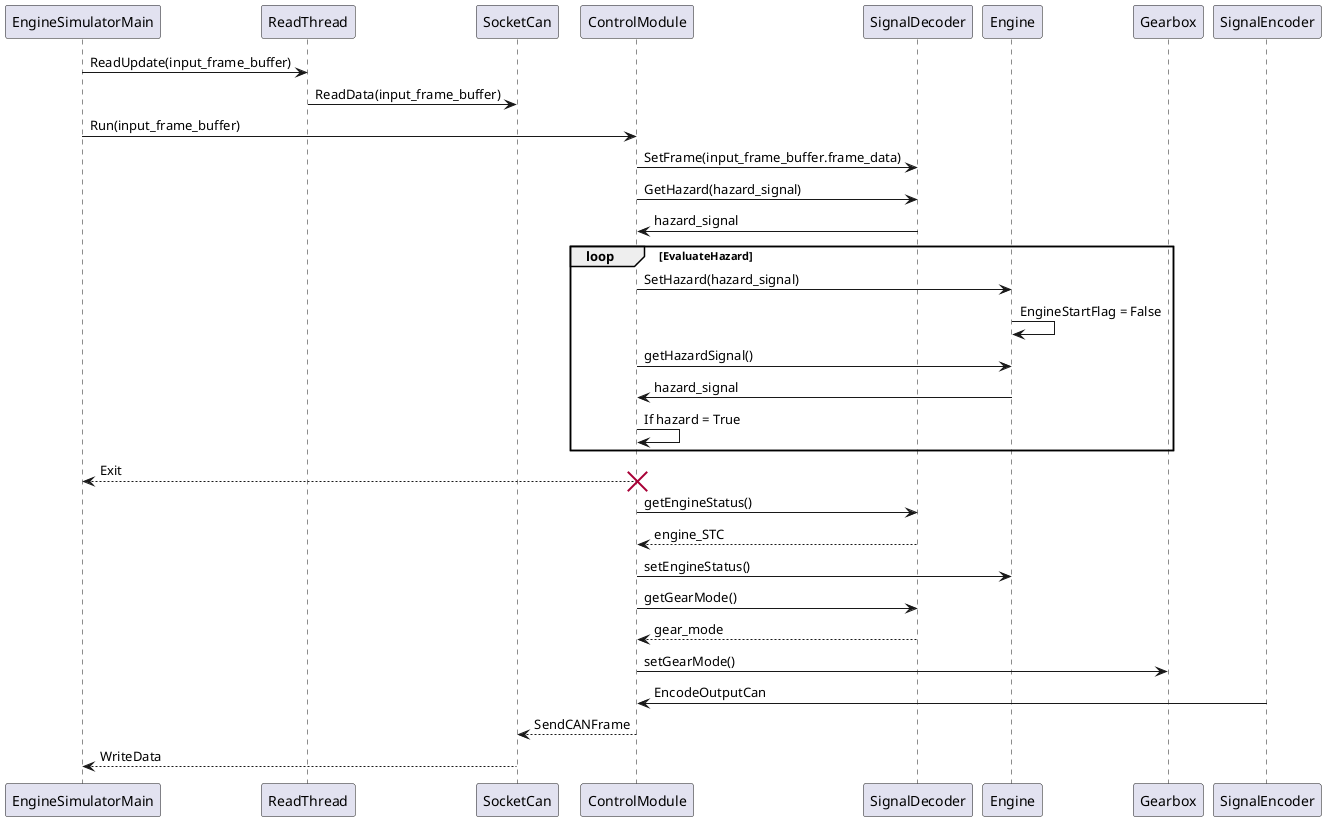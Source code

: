 @startuml SequenceDiagramEngineSimulator
EngineSimulatorMain -> ReadThread : ReadUpdate(input_frame_buffer)

ReadThread -> SocketCan : ReadData(input_frame_buffer)

EngineSimulatorMain-> ControlModule : Run(input_frame_buffer)

ControlModule -> SignalDecoder : SetFrame(input_frame_buffer.frame_data)
ControlModule -> SignalDecoder : GetHazard(hazard_signal)
SignalDecoder -> ControlModule : hazard_signal


Loop EvaluateHazard

  ControlModule -> Engine : SetHazard(hazard_signal)
  Engine -> Engine : EngineStartFlag = False
  ControlModule -> Engine : getHazardSignal()
  Engine -> ControlModule : hazard_signal
  ControlModule -> ControlModule : If hazard = True 
end
ControlModule --> EngineSimulatorMain: Exit
destroy ControlModule
 

ControlModule -> SignalDecoder : getEngineStatus()
SignalDecoder --> ControlModule : engine_STC
ControlModule -> Engine : setEngineStatus()


ControlModule -> SignalDecoder : getGearMode()
SignalDecoder --> ControlModule : gear_mode
ControlModule -> Gearbox : setGearMode()



SignalEncoder -> ControlModule : EncodeOutputCan
ControlModule --> SocketCan : SendCANFrame
SocketCan --> EngineSimulatorMain : WriteData

@enduml